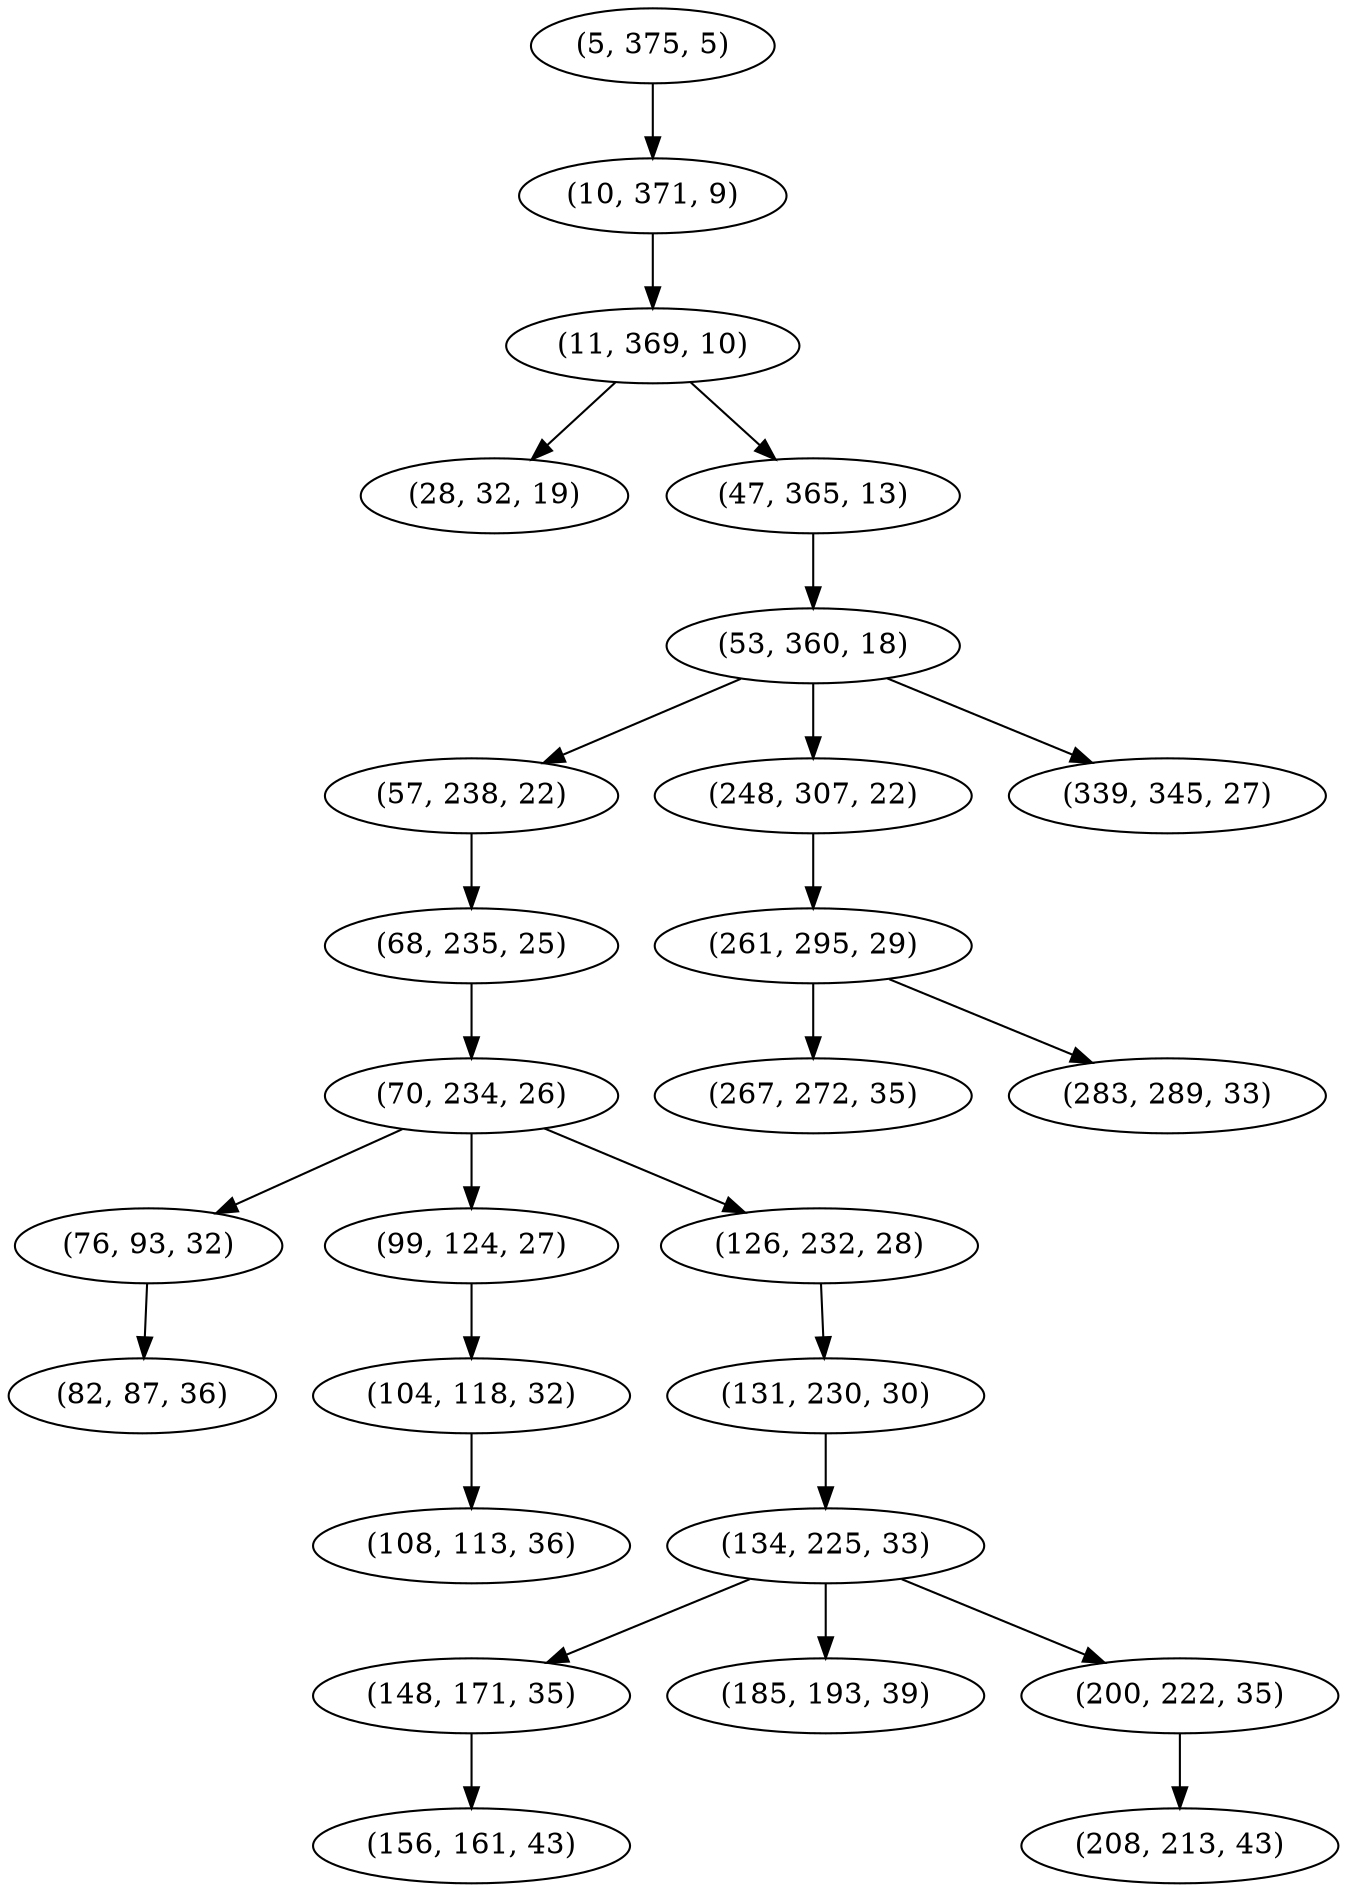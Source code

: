 digraph tree {
    "(5, 375, 5)";
    "(10, 371, 9)";
    "(11, 369, 10)";
    "(28, 32, 19)";
    "(47, 365, 13)";
    "(53, 360, 18)";
    "(57, 238, 22)";
    "(68, 235, 25)";
    "(70, 234, 26)";
    "(76, 93, 32)";
    "(82, 87, 36)";
    "(99, 124, 27)";
    "(104, 118, 32)";
    "(108, 113, 36)";
    "(126, 232, 28)";
    "(131, 230, 30)";
    "(134, 225, 33)";
    "(148, 171, 35)";
    "(156, 161, 43)";
    "(185, 193, 39)";
    "(200, 222, 35)";
    "(208, 213, 43)";
    "(248, 307, 22)";
    "(261, 295, 29)";
    "(267, 272, 35)";
    "(283, 289, 33)";
    "(339, 345, 27)";
    "(5, 375, 5)" -> "(10, 371, 9)";
    "(10, 371, 9)" -> "(11, 369, 10)";
    "(11, 369, 10)" -> "(28, 32, 19)";
    "(11, 369, 10)" -> "(47, 365, 13)";
    "(47, 365, 13)" -> "(53, 360, 18)";
    "(53, 360, 18)" -> "(57, 238, 22)";
    "(53, 360, 18)" -> "(248, 307, 22)";
    "(53, 360, 18)" -> "(339, 345, 27)";
    "(57, 238, 22)" -> "(68, 235, 25)";
    "(68, 235, 25)" -> "(70, 234, 26)";
    "(70, 234, 26)" -> "(76, 93, 32)";
    "(70, 234, 26)" -> "(99, 124, 27)";
    "(70, 234, 26)" -> "(126, 232, 28)";
    "(76, 93, 32)" -> "(82, 87, 36)";
    "(99, 124, 27)" -> "(104, 118, 32)";
    "(104, 118, 32)" -> "(108, 113, 36)";
    "(126, 232, 28)" -> "(131, 230, 30)";
    "(131, 230, 30)" -> "(134, 225, 33)";
    "(134, 225, 33)" -> "(148, 171, 35)";
    "(134, 225, 33)" -> "(185, 193, 39)";
    "(134, 225, 33)" -> "(200, 222, 35)";
    "(148, 171, 35)" -> "(156, 161, 43)";
    "(200, 222, 35)" -> "(208, 213, 43)";
    "(248, 307, 22)" -> "(261, 295, 29)";
    "(261, 295, 29)" -> "(267, 272, 35)";
    "(261, 295, 29)" -> "(283, 289, 33)";
}
